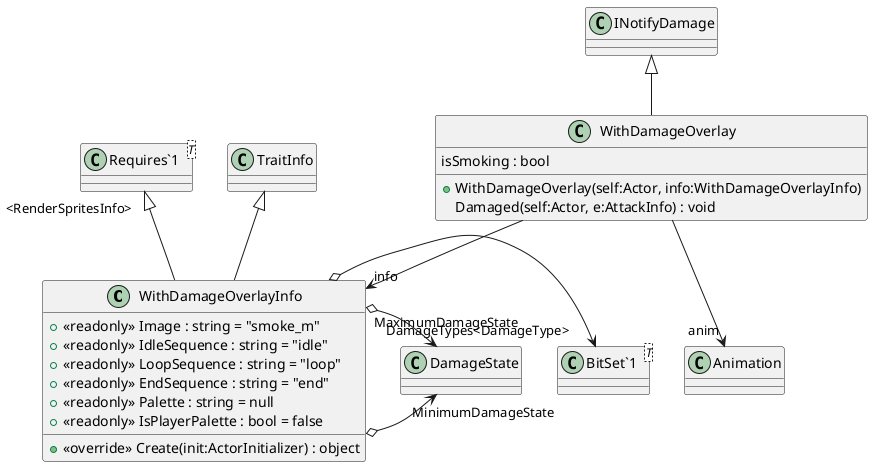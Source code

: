 @startuml
class WithDamageOverlayInfo {
    + <<readonly>> Image : string = "smoke_m"
    + <<readonly>> IdleSequence : string = "idle"
    + <<readonly>> LoopSequence : string = "loop"
    + <<readonly>> EndSequence : string = "end"
    + <<readonly>> Palette : string = null
    + <<readonly>> IsPlayerPalette : bool = false
    + <<override>> Create(init:ActorInitializer) : object
}
class WithDamageOverlay {
    isSmoking : bool
    + WithDamageOverlay(self:Actor, info:WithDamageOverlayInfo)
    Damaged(self:Actor, e:AttackInfo) : void
}
class "Requires`1"<T> {
}
class "BitSet`1"<T> {
}
TraitInfo <|-- WithDamageOverlayInfo
"Requires`1" "<RenderSpritesInfo>" <|-- WithDamageOverlayInfo
WithDamageOverlayInfo o-> "DamageTypes<DamageType>" "BitSet`1"
WithDamageOverlayInfo o-> "MinimumDamageState" DamageState
WithDamageOverlayInfo o-> "MaximumDamageState" DamageState
INotifyDamage <|-- WithDamageOverlay
WithDamageOverlay --> "info" WithDamageOverlayInfo
WithDamageOverlay --> "anim" Animation
@enduml
